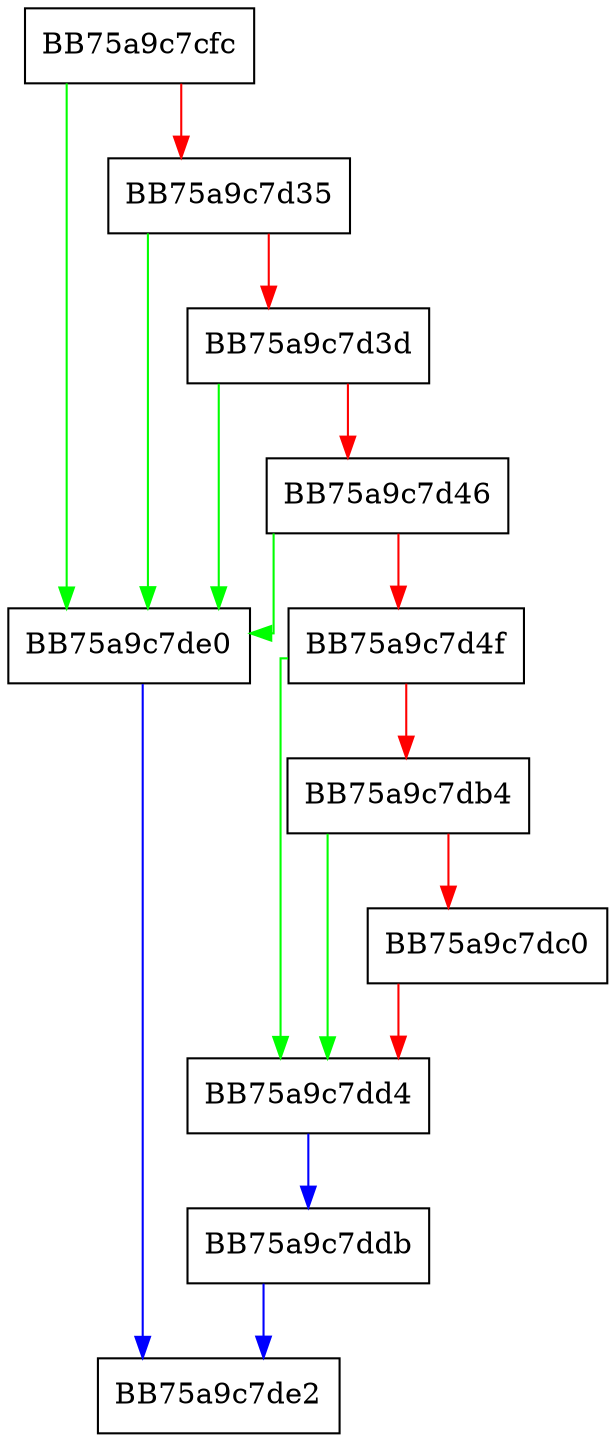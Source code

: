 digraph clone_cfi_models {
  node [shape="box"];
  graph [splines=ortho];
  BB75a9c7cfc -> BB75a9c7de0 [color="green"];
  BB75a9c7cfc -> BB75a9c7d35 [color="red"];
  BB75a9c7d35 -> BB75a9c7de0 [color="green"];
  BB75a9c7d35 -> BB75a9c7d3d [color="red"];
  BB75a9c7d3d -> BB75a9c7de0 [color="green"];
  BB75a9c7d3d -> BB75a9c7d46 [color="red"];
  BB75a9c7d46 -> BB75a9c7de0 [color="green"];
  BB75a9c7d46 -> BB75a9c7d4f [color="red"];
  BB75a9c7d4f -> BB75a9c7dd4 [color="green"];
  BB75a9c7d4f -> BB75a9c7db4 [color="red"];
  BB75a9c7db4 -> BB75a9c7dd4 [color="green"];
  BB75a9c7db4 -> BB75a9c7dc0 [color="red"];
  BB75a9c7dc0 -> BB75a9c7dd4 [color="red"];
  BB75a9c7dd4 -> BB75a9c7ddb [color="blue"];
  BB75a9c7ddb -> BB75a9c7de2 [color="blue"];
  BB75a9c7de0 -> BB75a9c7de2 [color="blue"];
}